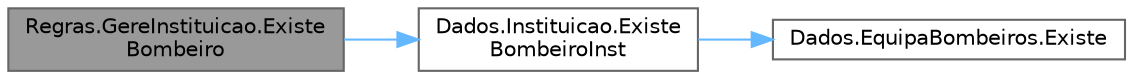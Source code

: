 digraph "Regras.GereInstituicao.ExisteBombeiro"
{
 // LATEX_PDF_SIZE
  bgcolor="transparent";
  edge [fontname=Helvetica,fontsize=10,labelfontname=Helvetica,labelfontsize=10];
  node [fontname=Helvetica,fontsize=10,shape=box,height=0.2,width=0.4];
  rankdir="LR";
  Node1 [id="Node000001",label="Regras.GereInstituicao.Existe\lBombeiro",height=0.2,width=0.4,color="gray40", fillcolor="grey60", style="filled", fontcolor="black",tooltip="Funcao que verifica se um bombeiro existe na instituicao."];
  Node1 -> Node2 [id="edge1_Node000001_Node000002",color="steelblue1",style="solid",tooltip=" "];
  Node2 [id="Node000002",label="Dados.Instituicao.Existe\lBombeiroInst",height=0.2,width=0.4,color="grey40", fillcolor="white", style="filled",URL="$class_dados_1_1_instituicao.html#a0e55dc97c52f0bec7c50b75f429e4cbe",tooltip="Funcao que verifica se existe ou nao um determinado bombeiro na lista da equipa de bombeiros da insti..."];
  Node2 -> Node3 [id="edge2_Node000002_Node000003",color="steelblue1",style="solid",tooltip=" "];
  Node3 [id="Node000003",label="Dados.EquipaBombeiros.Existe",height=0.2,width=0.4,color="grey40", fillcolor="white", style="filled",URL="$class_dados_1_1_equipa_bombeiros.html#a0dac4e14b4807c1b8648e4b7e65e6b5b",tooltip="Funcao que verifica se existe um determinado bombeiro na equipa de bombeiros."];
}
